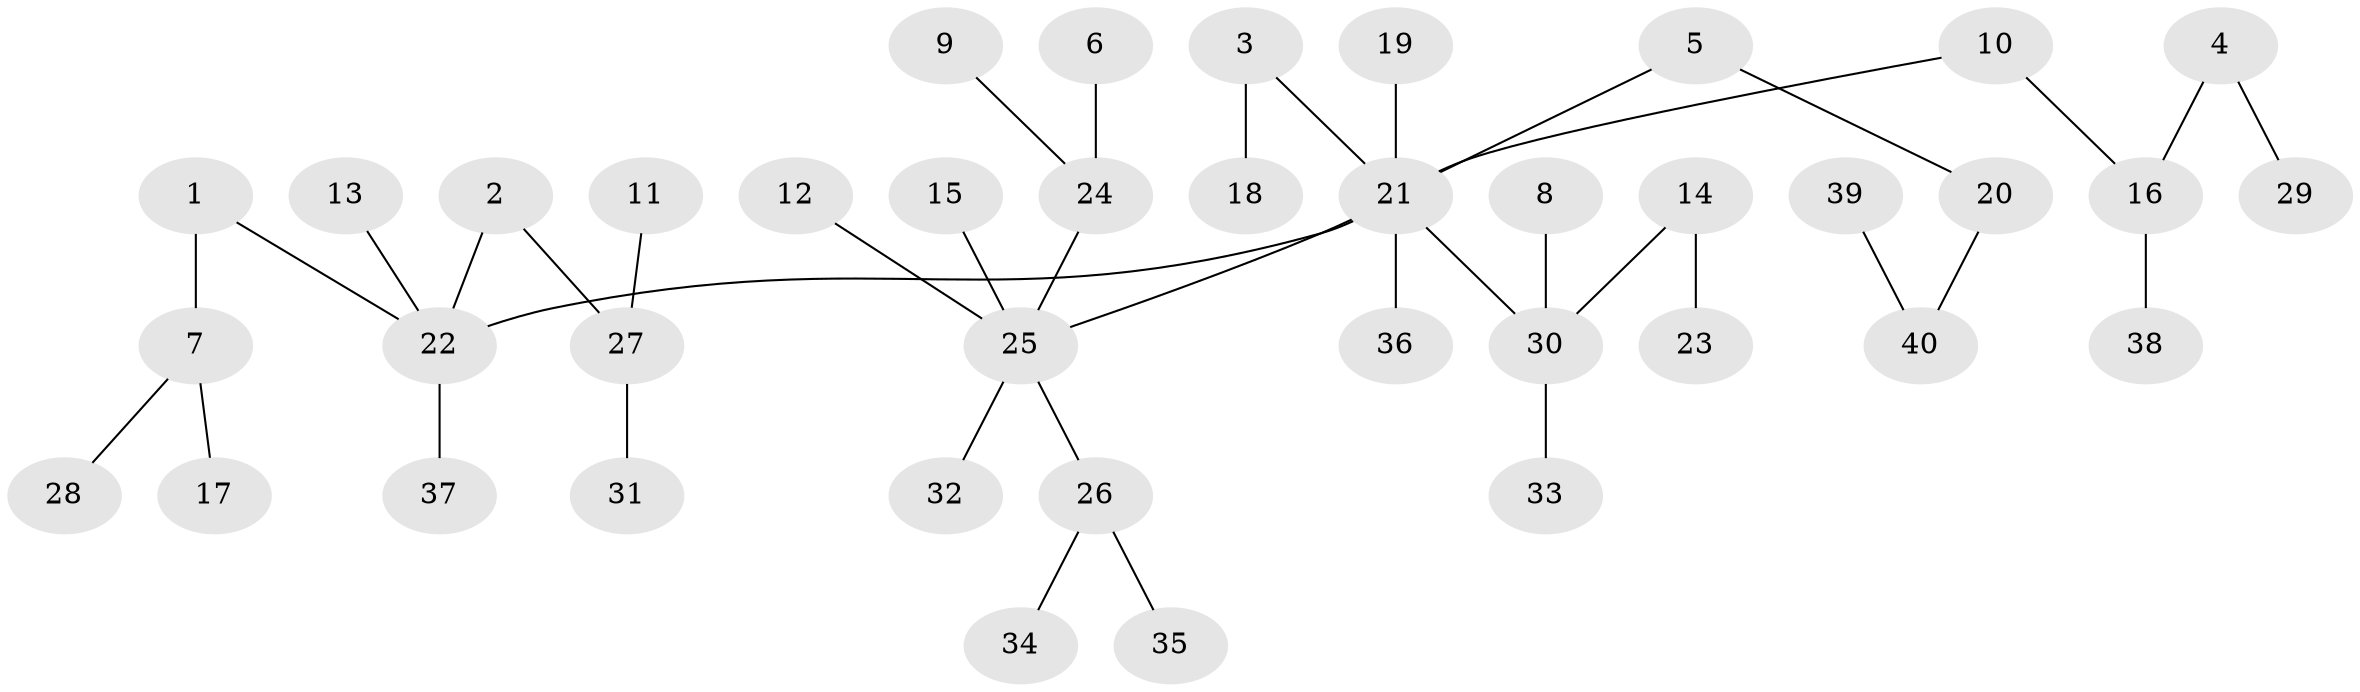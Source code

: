 // original degree distribution, {9: 0.0125, 6: 0.0125, 3: 0.075, 2: 0.325, 4: 0.05, 8: 0.0125, 5: 0.025, 1: 0.4875}
// Generated by graph-tools (version 1.1) at 2025/50/03/09/25 03:50:16]
// undirected, 40 vertices, 39 edges
graph export_dot {
graph [start="1"]
  node [color=gray90,style=filled];
  1;
  2;
  3;
  4;
  5;
  6;
  7;
  8;
  9;
  10;
  11;
  12;
  13;
  14;
  15;
  16;
  17;
  18;
  19;
  20;
  21;
  22;
  23;
  24;
  25;
  26;
  27;
  28;
  29;
  30;
  31;
  32;
  33;
  34;
  35;
  36;
  37;
  38;
  39;
  40;
  1 -- 7 [weight=1.0];
  1 -- 22 [weight=1.0];
  2 -- 22 [weight=1.0];
  2 -- 27 [weight=1.0];
  3 -- 18 [weight=1.0];
  3 -- 21 [weight=1.0];
  4 -- 16 [weight=1.0];
  4 -- 29 [weight=1.0];
  5 -- 20 [weight=1.0];
  5 -- 21 [weight=1.0];
  6 -- 24 [weight=1.0];
  7 -- 17 [weight=1.0];
  7 -- 28 [weight=1.0];
  8 -- 30 [weight=1.0];
  9 -- 24 [weight=1.0];
  10 -- 16 [weight=1.0];
  10 -- 21 [weight=1.0];
  11 -- 27 [weight=1.0];
  12 -- 25 [weight=1.0];
  13 -- 22 [weight=1.0];
  14 -- 23 [weight=1.0];
  14 -- 30 [weight=1.0];
  15 -- 25 [weight=1.0];
  16 -- 38 [weight=1.0];
  19 -- 21 [weight=1.0];
  20 -- 40 [weight=1.0];
  21 -- 22 [weight=1.0];
  21 -- 25 [weight=1.0];
  21 -- 30 [weight=1.0];
  21 -- 36 [weight=1.0];
  22 -- 37 [weight=1.0];
  24 -- 25 [weight=1.0];
  25 -- 26 [weight=1.0];
  25 -- 32 [weight=1.0];
  26 -- 34 [weight=1.0];
  26 -- 35 [weight=1.0];
  27 -- 31 [weight=1.0];
  30 -- 33 [weight=1.0];
  39 -- 40 [weight=1.0];
}
